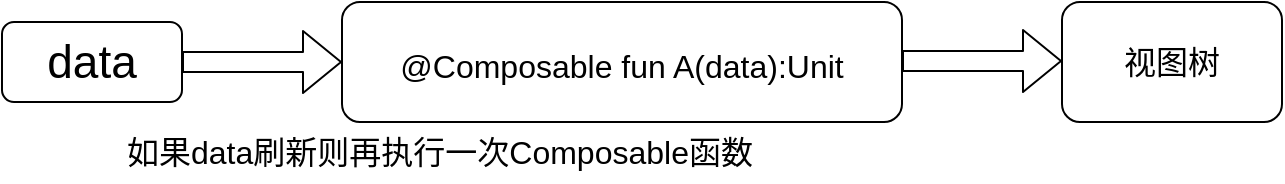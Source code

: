 <mxfile>
    <diagram id="-w-Wj-rXzX9pr0pRT64h" name="第 1 页">
        <mxGraphModel dx="704" dy="633" grid="1" gridSize="10" guides="1" tooltips="1" connect="1" arrows="1" fold="1" page="1" pageScale="1" pageWidth="827" pageHeight="1169" math="0" shadow="0">
            <root>
                <mxCell id="0"/>
                <mxCell id="1" parent="0"/>
                <mxCell id="2" value="&lt;font style=&quot;font-size: 23px;&quot;&gt;data&lt;/font&gt;" style="rounded=1;whiteSpace=wrap;html=1;" vertex="1" parent="1">
                    <mxGeometry x="20" y="280" width="90" height="40" as="geometry"/>
                </mxCell>
                <mxCell id="3" value="" style="shape=flexArrow;endArrow=classic;html=1;fontSize=23;" edge="1" parent="1">
                    <mxGeometry width="50" height="50" relative="1" as="geometry">
                        <mxPoint x="110" y="300" as="sourcePoint"/>
                        <mxPoint x="190" y="300" as="targetPoint"/>
                    </mxGeometry>
                </mxCell>
                <mxCell id="4" value="&lt;font style=&quot;font-size: 16px;&quot;&gt;@Composable fun A(data):Unit&lt;/font&gt;" style="rounded=1;whiteSpace=wrap;html=1;fontSize=23;" vertex="1" parent="1">
                    <mxGeometry x="190" y="270" width="280" height="60" as="geometry"/>
                </mxCell>
                <mxCell id="5" value="" style="shape=flexArrow;endArrow=classic;html=1;fontSize=23;" edge="1" parent="1">
                    <mxGeometry width="50" height="50" relative="1" as="geometry">
                        <mxPoint x="470" y="299.5" as="sourcePoint"/>
                        <mxPoint x="550" y="299.5" as="targetPoint"/>
                    </mxGeometry>
                </mxCell>
                <mxCell id="6" value="视图树" style="rounded=1;whiteSpace=wrap;html=1;fontSize=16;" vertex="1" parent="1">
                    <mxGeometry x="550" y="270" width="110" height="60" as="geometry"/>
                </mxCell>
                <mxCell id="7" value="如果data刷新则再执行一次Composable函数" style="text;html=1;strokeColor=none;fillColor=none;align=center;verticalAlign=middle;whiteSpace=wrap;rounded=0;fontSize=16;" vertex="1" parent="1">
                    <mxGeometry x="64" y="330" width="350" height="30" as="geometry"/>
                </mxCell>
            </root>
        </mxGraphModel>
    </diagram>
</mxfile>